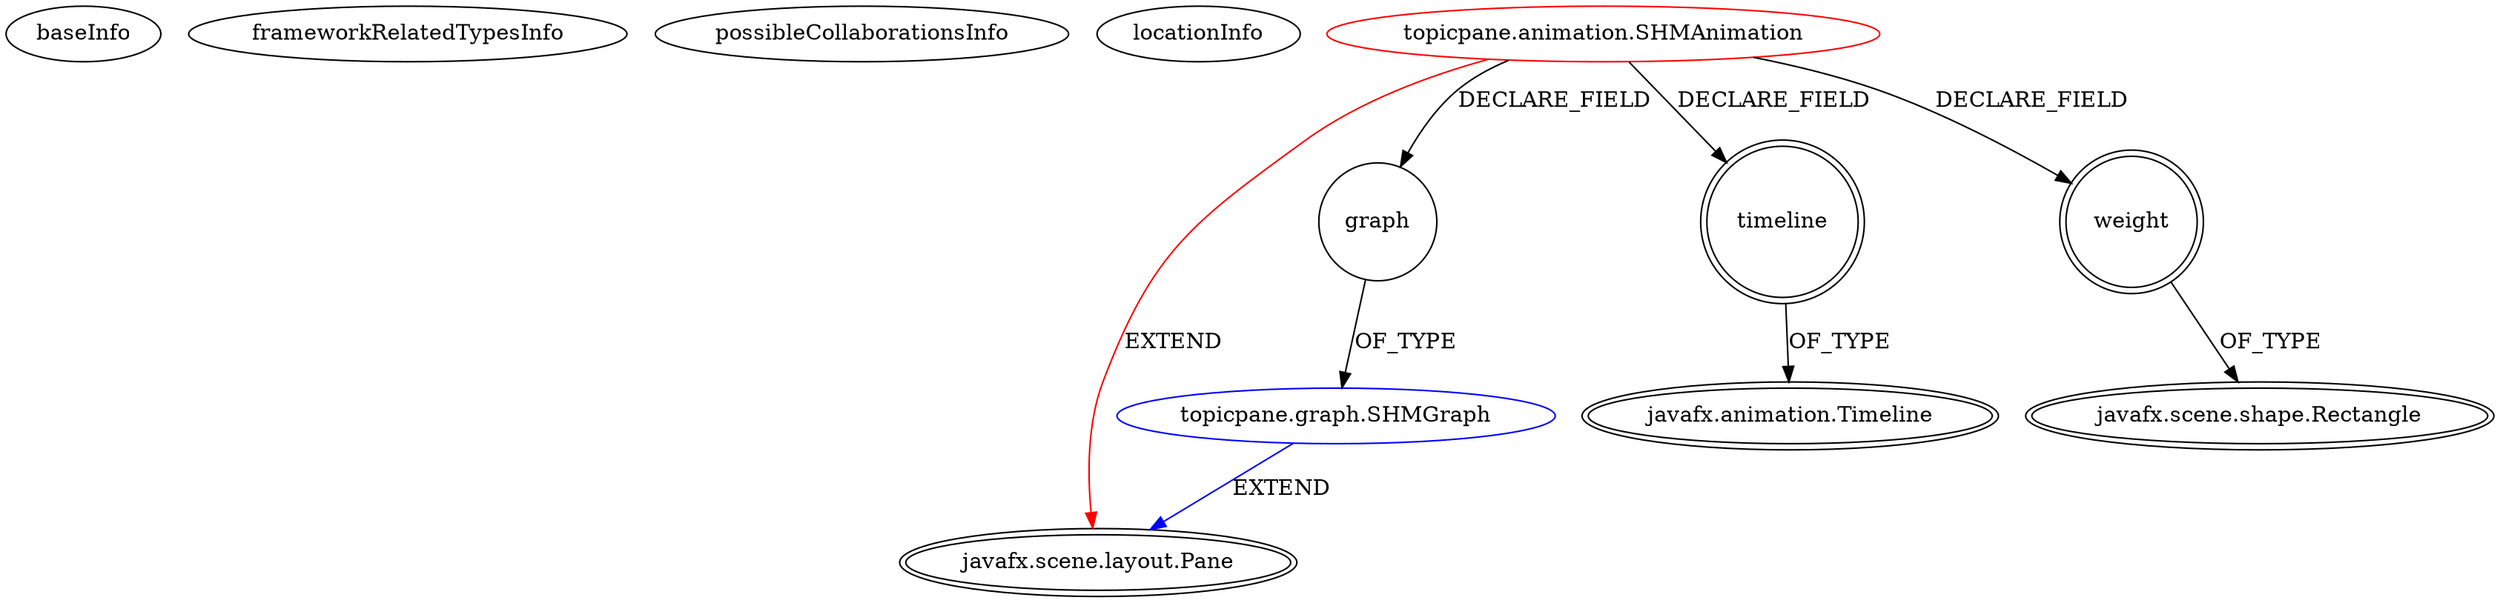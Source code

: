 digraph {
baseInfo[graphId=2299,category="extension_graph",isAnonymous=false,possibleRelation=true]
frameworkRelatedTypesInfo[0="javafx.scene.layout.Pane"]
possibleCollaborationsInfo[0="2299~FIELD_DECLARATION-~javafx.scene.layout.Pane ~javafx.scene.layout.Pane ~false~false"]
locationInfo[projectName="cmd802-projectmain",filePath="/cmd802-projectmain/projectmain-master/GroupProject/src/topicpane/animation/SHMAnimation.java",contextSignature="SHMAnimation",graphId="2299"]
0[label="topicpane.animation.SHMAnimation",vertexType="ROOT_CLIENT_CLASS_DECLARATION",isFrameworkType=false,color=red]
1[label="javafx.scene.layout.Pane",vertexType="FRAMEWORK_CLASS_TYPE",isFrameworkType=true,peripheries=2]
2[label="graph",vertexType="FIELD_DECLARATION",isFrameworkType=false,shape=circle]
3[label="topicpane.graph.SHMGraph",vertexType="REFERENCE_CLIENT_CLASS_DECLARATION",isFrameworkType=false,color=blue]
5[label="timeline",vertexType="FIELD_DECLARATION",isFrameworkType=true,peripheries=2,shape=circle]
6[label="javafx.animation.Timeline",vertexType="FRAMEWORK_CLASS_TYPE",isFrameworkType=true,peripheries=2]
7[label="weight",vertexType="FIELD_DECLARATION",isFrameworkType=true,peripheries=2,shape=circle]
8[label="javafx.scene.shape.Rectangle",vertexType="FRAMEWORK_CLASS_TYPE",isFrameworkType=true,peripheries=2]
0->1[label="EXTEND",color=red]
0->2[label="DECLARE_FIELD"]
3->1[label="EXTEND",color=blue]
2->3[label="OF_TYPE"]
0->5[label="DECLARE_FIELD"]
5->6[label="OF_TYPE"]
0->7[label="DECLARE_FIELD"]
7->8[label="OF_TYPE"]
}
